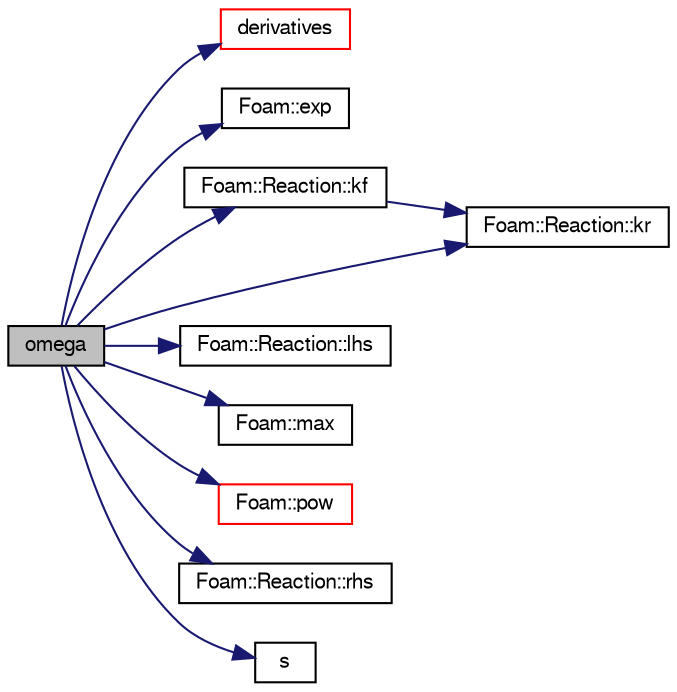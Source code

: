 digraph "omega"
{
  bgcolor="transparent";
  edge [fontname="FreeSans",fontsize="10",labelfontname="FreeSans",labelfontsize="10"];
  node [fontname="FreeSans",fontsize="10",shape=record];
  rankdir="LR";
  Node41 [label="omega",height=0.2,width=0.4,color="black", fillcolor="grey75", style="filled", fontcolor="black"];
  Node41 -> Node42 [color="midnightblue",fontsize="10",style="solid",fontname="FreeSans"];
  Node42 [label="derivatives",height=0.2,width=0.4,color="red",URL="$a29794.html#a64292f781b46b9de721eeb9f54c19e56",tooltip="Calculate the derivatives in dydx. "];
  Node41 -> Node53 [color="midnightblue",fontsize="10",style="solid",fontname="FreeSans"];
  Node53 [label="Foam::exp",height=0.2,width=0.4,color="black",URL="$a21124.html#a12bca6c677fcf0977532179c3cb9bb89"];
  Node41 -> Node45 [color="midnightblue",fontsize="10",style="solid",fontname="FreeSans"];
  Node45 [label="Foam::Reaction::kf",height=0.2,width=0.4,color="black",URL="$a30330.html#ae5cd124c004fbe29669769d275a8b321",tooltip="Forward rate constant. "];
  Node45 -> Node46 [color="midnightblue",fontsize="10",style="solid",fontname="FreeSans"];
  Node46 [label="Foam::Reaction::kr",height=0.2,width=0.4,color="black",URL="$a30330.html#a0ece0a68edcdda61344b7d5b1537e79c",tooltip="Reverse rate constant from the given forward rate constant. "];
  Node41 -> Node46 [color="midnightblue",fontsize="10",style="solid",fontname="FreeSans"];
  Node41 -> Node47 [color="midnightblue",fontsize="10",style="solid",fontname="FreeSans"];
  Node47 [label="Foam::Reaction::lhs",height=0.2,width=0.4,color="black",URL="$a30330.html#a6761a05de6d2e857d0187e5bd7ff6b61"];
  Node41 -> Node44 [color="midnightblue",fontsize="10",style="solid",fontname="FreeSans"];
  Node44 [label="Foam::max",height=0.2,width=0.4,color="black",URL="$a21124.html#ac993e906cf2774ae77e666bc24e81733"];
  Node41 -> Node48 [color="midnightblue",fontsize="10",style="solid",fontname="FreeSans"];
  Node48 [label="Foam::pow",height=0.2,width=0.4,color="red",URL="$a21124.html#a7500c8e9d27a442adc75e287de074c7c"];
  Node41 -> Node52 [color="midnightblue",fontsize="10",style="solid",fontname="FreeSans"];
  Node52 [label="Foam::Reaction::rhs",height=0.2,width=0.4,color="black",URL="$a30330.html#a1307353445aae5aae36cd5a86f3f64f0"];
  Node41 -> Node54 [color="midnightblue",fontsize="10",style="solid",fontname="FreeSans"];
  Node54 [label="s",height=0.2,width=0.4,color="black",URL="$a18905.html#abb9c4233033fad2ad0206cd4adad3b9f"];
}
